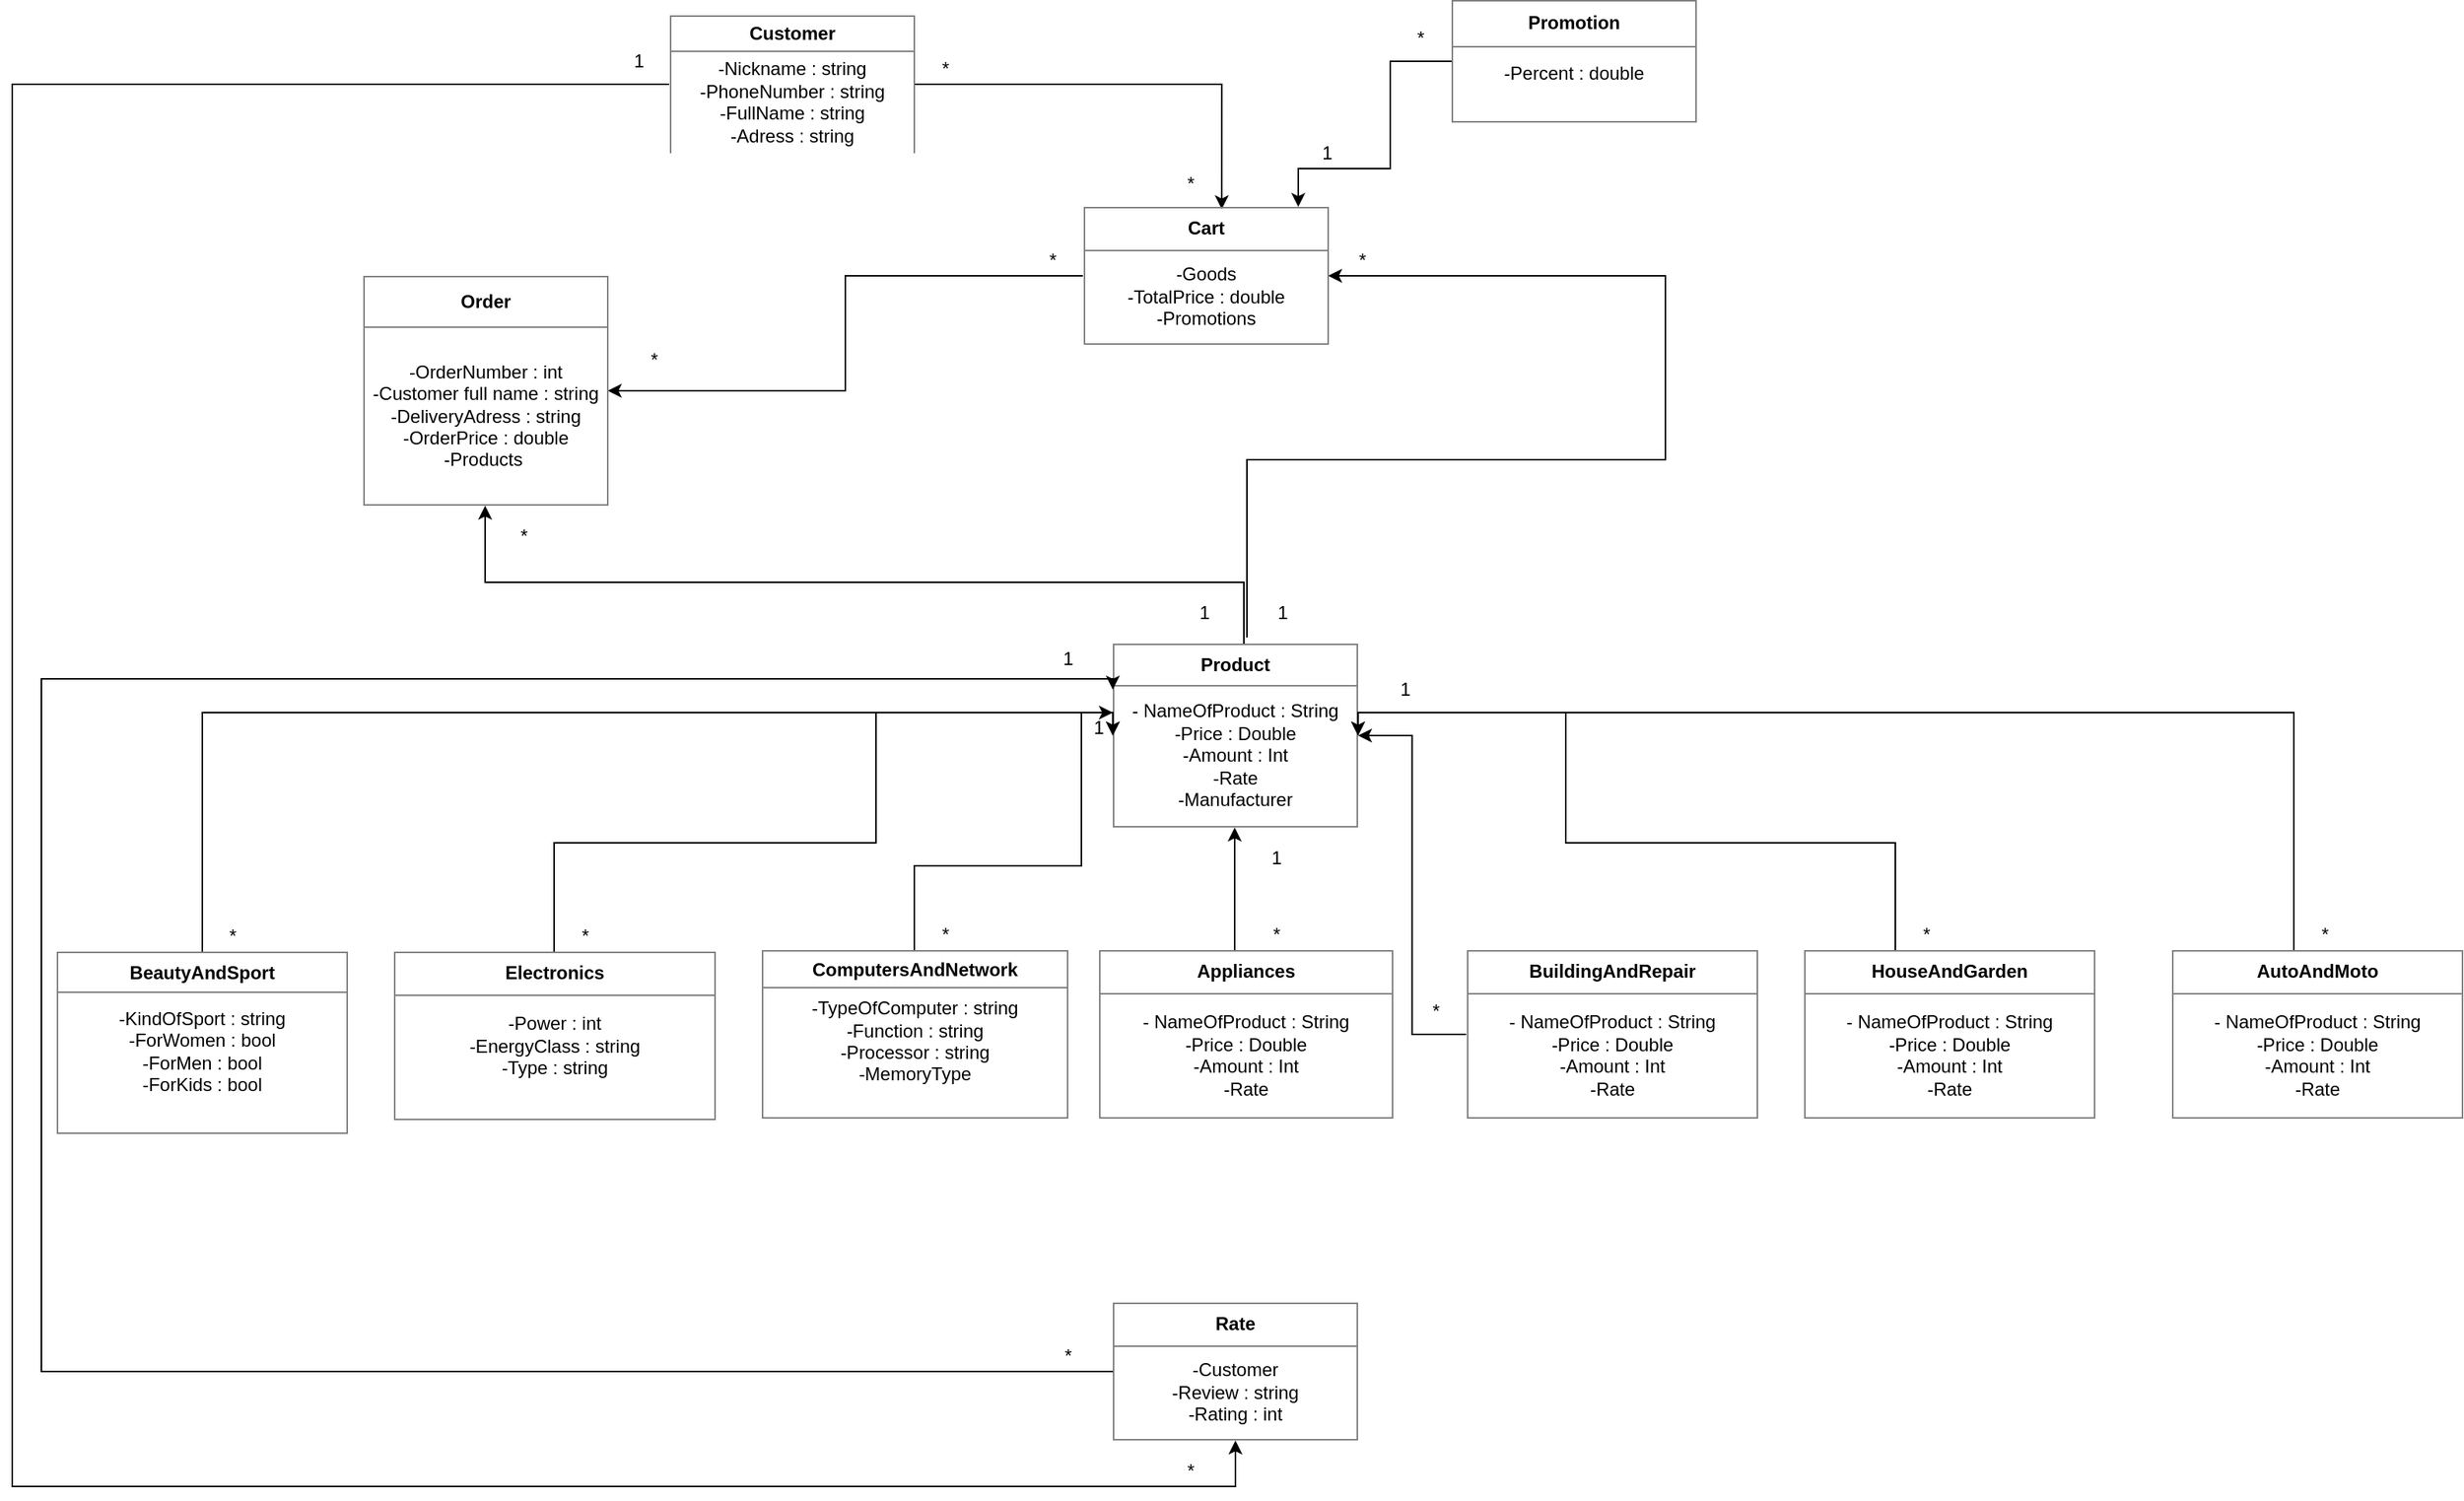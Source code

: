 <mxfile version="10.6.5" type="github"><diagram name="Page-1" id="9f46799a-70d6-7492-0946-bef42562c5a5"><mxGraphModel dx="1394" dy="764" grid="1" gridSize="10" guides="1" tooltips="1" connect="1" arrows="1" fold="1" page="1" pageScale="1" pageWidth="1654" pageHeight="1169" background="#ffffff" math="0" shadow="0"><root><mxCell id="0"/><mxCell id="1" parent="0"/><mxCell id="RDBug3CCDUZKfXKjag2R-1" value="&lt;table border=&quot;1&quot; width=&quot;100%&quot; cellpadding=&quot;4&quot; style=&quot;width: 100% ; height: 100% ; border-collapse: collapse&quot;&gt;&lt;tbody&gt;&lt;tr&gt;&lt;th align=&quot;center&quot;&gt;Product&lt;/th&gt;&lt;/tr&gt;&lt;tr&gt;&lt;td align=&quot;center&quot;&gt;- NameOfProduct : String&lt;br&gt;-Price : Double&lt;br&gt;-Amount : Int&lt;br&gt;-Rate&lt;br&gt;-Manufacturer&lt;/td&gt;&lt;/tr&gt;&lt;/tbody&gt;&lt;/table&gt;" style="text;html=1;strokeColor=none;fillColor=none;overflow=fill;" parent="1" vertex="1"><mxGeometry x="749" y="600" width="160" height="120" as="geometry"/></mxCell><mxCell id="RDBug3CCDUZKfXKjag2R-11" style="edgeStyle=orthogonalEdgeStyle;rounded=0;orthogonalLoop=1;jettySize=auto;html=1;entryX=0;entryY=0.5;entryDx=0;entryDy=0;" parent="1" source="RDBug3CCDUZKfXKjag2R-5" target="RDBug3CCDUZKfXKjag2R-1" edge="1"><mxGeometry relative="1" as="geometry"><Array as="points"><mxPoint x="384.5" y="730"/><mxPoint x="594.5" y="730"/><mxPoint x="594.5" y="645"/></Array></mxGeometry></mxCell><mxCell id="RDBug3CCDUZKfXKjag2R-5" value="&lt;table border=&quot;1&quot; width=&quot;100%&quot; cellpadding=&quot;4&quot; style=&quot;width: 100% ; height: 100% ; border-collapse: collapse&quot;&gt;&lt;tbody&gt;&lt;tr&gt;&lt;th align=&quot;center&quot;&gt;Electronics&lt;/th&gt;&lt;/tr&gt;&lt;tr&gt;&lt;td align=&quot;center&quot;&gt;-Power : int&lt;br&gt;-EnergyClass : string&lt;br&gt;-Type : string&lt;br&gt;&lt;br&gt;&lt;/td&gt;&lt;/tr&gt;&lt;/tbody&gt;&lt;/table&gt;" style="text;html=1;strokeColor=none;fillColor=none;overflow=fill;" parent="1" vertex="1"><mxGeometry x="279.5" y="801" width="210" height="110" as="geometry"/></mxCell><mxCell id="RDBug3CCDUZKfXKjag2R-9" style="edgeStyle=orthogonalEdgeStyle;rounded=0;orthogonalLoop=1;jettySize=auto;html=1;" parent="1" source="RDBug3CCDUZKfXKjag2R-6" edge="1"><mxGeometry relative="1" as="geometry"><Array as="points"><mxPoint x="828.5" y="720"/><mxPoint x="828.5" y="720"/></Array><mxPoint x="829" y="720" as="targetPoint"/></mxGeometry></mxCell><mxCell id="RDBug3CCDUZKfXKjag2R-6" value="&lt;table border=&quot;1&quot; width=&quot;100%&quot; cellpadding=&quot;4&quot; style=&quot;width: 100% ; height: 100% ; border-collapse: collapse&quot;&gt;&lt;tbody&gt;&lt;tr&gt;&lt;th align=&quot;center&quot;&gt;Appliances&lt;/th&gt;&lt;/tr&gt;&lt;tr&gt;&lt;td align=&quot;center&quot;&gt;- NameOfProduct : String&lt;br&gt;-Price : Double&lt;br&gt;-Amount : Int&lt;br&gt;-Rate&lt;br&gt;&lt;/td&gt;&lt;/tr&gt;&lt;/tbody&gt;&lt;/table&gt;" style="text;html=1;strokeColor=none;fillColor=none;overflow=fill;" parent="1" vertex="1"><mxGeometry x="739.5" y="800" width="192" height="110" as="geometry"/></mxCell><mxCell id="RDBug3CCDUZKfXKjag2R-10" style="edgeStyle=orthogonalEdgeStyle;rounded=0;orthogonalLoop=1;jettySize=auto;html=1;entryX=0;entryY=0.5;entryDx=0;entryDy=0;" parent="1" source="RDBug3CCDUZKfXKjag2R-7" target="RDBug3CCDUZKfXKjag2R-1" edge="1"><mxGeometry relative="1" as="geometry"><Array as="points"><mxPoint x="619.5" y="745"/><mxPoint x="728.5" y="745"/><mxPoint x="728.5" y="645"/></Array></mxGeometry></mxCell><mxCell id="RDBug3CCDUZKfXKjag2R-7" value="&lt;table border=&quot;1&quot; width=&quot;100%&quot; cellpadding=&quot;4&quot; style=&quot;width: 100% ; height: 100% ; border-collapse: collapse&quot;&gt;&lt;tbody&gt;&lt;tr&gt;&lt;th align=&quot;center&quot;&gt;ComputersAndNetwork&lt;/th&gt;&lt;/tr&gt;&lt;tr&gt;&lt;td align=&quot;center&quot;&gt;-TypeOfComputer : string&lt;br&gt;-Function : string&lt;br&gt;-Processor : string&lt;br&gt;-MemoryType&lt;br&gt;&lt;br&gt;&lt;/td&gt;&lt;/tr&gt;&lt;/tbody&gt;&lt;/table&gt;" style="text;html=1;strokeColor=none;fillColor=none;overflow=fill;" parent="1" vertex="1"><mxGeometry x="519.5" y="800" width="200" height="110" as="geometry"/></mxCell><mxCell id="RDBug3CCDUZKfXKjag2R-15" style="edgeStyle=orthogonalEdgeStyle;rounded=0;orthogonalLoop=1;jettySize=auto;html=1;entryX=1;entryY=0.5;entryDx=0;entryDy=0;" parent="1" source="RDBug3CCDUZKfXKjag2R-14" target="RDBug3CCDUZKfXKjag2R-1" edge="1"><mxGeometry relative="1" as="geometry"/></mxCell><mxCell id="RDBug3CCDUZKfXKjag2R-14" value="&lt;table border=&quot;1&quot; width=&quot;100%&quot; cellpadding=&quot;4&quot; style=&quot;width: 100% ; height: 100% ; border-collapse: collapse&quot;&gt;&lt;tbody&gt;&lt;tr&gt;&lt;th align=&quot;center&quot;&gt;BuildingAndRepair&lt;/th&gt;&lt;/tr&gt;&lt;tr&gt;&lt;td align=&quot;center&quot;&gt;- NameOfProduct : String&lt;br&gt;-Price : Double&lt;br&gt;-Amount : Int&lt;br&gt;-Rate&lt;br&gt;&lt;/td&gt;&lt;/tr&gt;&lt;/tbody&gt;&lt;/table&gt;" style="text;html=1;strokeColor=none;fillColor=none;overflow=fill;" parent="1" vertex="1"><mxGeometry x="979.5" y="800" width="190" height="110" as="geometry"/></mxCell><mxCell id="RDBug3CCDUZKfXKjag2R-17" style="edgeStyle=orthogonalEdgeStyle;rounded=0;orthogonalLoop=1;jettySize=auto;html=1;entryX=1;entryY=0.5;entryDx=0;entryDy=0;" parent="1" source="RDBug3CCDUZKfXKjag2R-16" target="RDBug3CCDUZKfXKjag2R-1" edge="1"><mxGeometry relative="1" as="geometry"><Array as="points"><mxPoint x="1259.5" y="730"/><mxPoint x="1044.5" y="730"/><mxPoint x="1044.5" y="645"/></Array></mxGeometry></mxCell><mxCell id="RDBug3CCDUZKfXKjag2R-16" value="&lt;table border=&quot;1&quot; width=&quot;100%&quot; cellpadding=&quot;4&quot; style=&quot;width: 100% ; height: 100% ; border-collapse: collapse&quot;&gt;&lt;tbody&gt;&lt;tr&gt;&lt;th align=&quot;center&quot;&gt;HouseAndGarden&lt;/th&gt;&lt;/tr&gt;&lt;tr&gt;&lt;td align=&quot;center&quot;&gt;- NameOfProduct : String&lt;br&gt;-Price : Double&lt;br&gt;-Amount : Int&lt;br&gt;-Rate&lt;br&gt;&lt;/td&gt;&lt;/tr&gt;&lt;/tbody&gt;&lt;/table&gt;" style="text;html=1;strokeColor=none;fillColor=none;overflow=fill;" parent="1" vertex="1"><mxGeometry x="1199.5" y="800" width="190" height="110" as="geometry"/></mxCell><mxCell id="RDBug3CCDUZKfXKjag2R-21" style="edgeStyle=orthogonalEdgeStyle;rounded=0;orthogonalLoop=1;jettySize=auto;html=1;entryX=1;entryY=0.5;entryDx=0;entryDy=0;" parent="1" source="RDBug3CCDUZKfXKjag2R-18" target="RDBug3CCDUZKfXKjag2R-1" edge="1"><mxGeometry relative="1" as="geometry"><Array as="points"><mxPoint x="1519.5" y="645"/></Array></mxGeometry></mxCell><mxCell id="RDBug3CCDUZKfXKjag2R-18" value="&lt;table border=&quot;1&quot; width=&quot;100%&quot; cellpadding=&quot;4&quot; style=&quot;width: 100% ; height: 100% ; border-collapse: collapse&quot;&gt;&lt;tbody&gt;&lt;tr&gt;&lt;th align=&quot;center&quot;&gt;AutoAndMoto&lt;/th&gt;&lt;/tr&gt;&lt;tr&gt;&lt;td align=&quot;center&quot;&gt;- NameOfProduct : String&lt;br&gt;-Price : Double&lt;br&gt;-Amount : Int&lt;br&gt;-Rate&lt;br&gt;&lt;/td&gt;&lt;/tr&gt;&lt;/tbody&gt;&lt;/table&gt;" style="text;html=1;strokeColor=none;fillColor=none;overflow=fill;" parent="1" vertex="1"><mxGeometry x="1439.5" y="800" width="190" height="110" as="geometry"/></mxCell><mxCell id="RDBug3CCDUZKfXKjag2R-20" style="edgeStyle=orthogonalEdgeStyle;rounded=0;orthogonalLoop=1;jettySize=auto;html=1;" parent="1" source="RDBug3CCDUZKfXKjag2R-19" target="RDBug3CCDUZKfXKjag2R-1" edge="1"><mxGeometry relative="1" as="geometry"><mxPoint x="739.5" y="640" as="targetPoint"/><Array as="points"><mxPoint x="154.5" y="645"/></Array></mxGeometry></mxCell><mxCell id="RDBug3CCDUZKfXKjag2R-19" value="&lt;table border=&quot;1&quot; width=&quot;100%&quot; cellpadding=&quot;4&quot; style=&quot;width: 100% ; height: 100% ; border-collapse: collapse&quot;&gt;&lt;tbody&gt;&lt;tr&gt;&lt;th align=&quot;center&quot;&gt;BeautyAndSport&lt;/th&gt;&lt;/tr&gt;&lt;tr&gt;&lt;td align=&quot;center&quot;&gt;-KindOfSport : string&lt;br&gt;-ForWomen : bool&lt;br&gt;-ForMen : bool&lt;br&gt;-ForKids : bool&lt;br&gt;&lt;br&gt;&lt;/td&gt;&lt;/tr&gt;&lt;/tbody&gt;&lt;/table&gt;" style="text;html=1;strokeColor=none;fillColor=none;overflow=fill;" parent="1" vertex="1"><mxGeometry x="60" y="801" width="190" height="119" as="geometry"/></mxCell><mxCell id="RDBug3CCDUZKfXKjag2R-29" style="edgeStyle=orthogonalEdgeStyle;rounded=0;orthogonalLoop=1;jettySize=auto;html=1;entryX=0.566;entryY=0.017;entryDx=0;entryDy=0;entryPerimeter=0;startArrow=none;startFill=0;" parent="1" source="RDBug3CCDUZKfXKjag2R-25" target="RDBug3CCDUZKfXKjag2R-26" edge="1"><mxGeometry relative="1" as="geometry"/></mxCell><mxCell id="_agTuKgtCUTH7FIEhTrw-62" style="edgeStyle=orthogonalEdgeStyle;rounded=0;orthogonalLoop=1;jettySize=auto;html=1;startArrow=none;startFill=0;endArrow=classic;endFill=1;entryX=0.5;entryY=1;entryDx=0;entryDy=0;" parent="1" source="RDBug3CCDUZKfXKjag2R-25" target="_agTuKgtCUTH7FIEhTrw-41" edge="1"><mxGeometry relative="1" as="geometry"><mxPoint x="30" y="530" as="targetPoint"/><Array as="points"><mxPoint x="31" y="235"/><mxPoint x="31" y="1150"/><mxPoint x="829" y="1150"/></Array></mxGeometry></mxCell><mxCell id="RDBug3CCDUZKfXKjag2R-25" value="&lt;table border=&quot;1&quot; width=&quot;100%&quot; cellpadding=&quot;4&quot; style=&quot;width: 100% ; height: 100% ; border-collapse: collapse&quot;&gt;&lt;tbody&gt;&lt;tr&gt;&lt;th align=&quot;center&quot;&gt;Customer&lt;/th&gt;&lt;/tr&gt;&lt;tr&gt;&lt;td align=&quot;center&quot;&gt;-Nickname : string&lt;br&gt;-PhoneNumber : string&lt;br&gt;-FullName : string&lt;br&gt;-Adress : string&lt;/td&gt;&lt;/tr&gt;&lt;/tbody&gt;&lt;/table&gt;" style="text;html=1;strokeColor=none;fillColor=none;overflow=fill;" parent="1" vertex="1"><mxGeometry x="459.5" y="190" width="160" height="90" as="geometry"/></mxCell><mxCell id="RDBug3CCDUZKfXKjag2R-31" style="edgeStyle=orthogonalEdgeStyle;rounded=0;orthogonalLoop=1;jettySize=auto;html=1;startArrow=classic;startFill=1;endArrow=none;endFill=0;" parent="1" source="RDBug3CCDUZKfXKjag2R-26" edge="1"><mxGeometry relative="1" as="geometry"><Array as="points"><mxPoint x="1109.5" y="360"/><mxPoint x="1109.5" y="480"/><mxPoint x="836.5" y="480"/></Array><mxPoint x="836.5" y="596" as="targetPoint"/></mxGeometry></mxCell><mxCell id="_agTuKgtCUTH7FIEhTrw-6" style="edgeStyle=orthogonalEdgeStyle;rounded=0;orthogonalLoop=1;jettySize=auto;html=1;" parent="1" source="RDBug3CCDUZKfXKjag2R-26" target="RDBug3CCDUZKfXKjag2R-27" edge="1"><mxGeometry relative="1" as="geometry"/></mxCell><mxCell id="_agTuKgtCUTH7FIEhTrw-29" style="edgeStyle=orthogonalEdgeStyle;rounded=0;orthogonalLoop=1;jettySize=auto;html=1;entryX=0;entryY=0.5;entryDx=0;entryDy=0;startArrow=classic;startFill=1;endArrow=none;endFill=0;" parent="1" source="RDBug3CCDUZKfXKjag2R-26" target="_agTuKgtCUTH7FIEhTrw-27" edge="1"><mxGeometry relative="1" as="geometry"><Array as="points"><mxPoint x="870" y="290"/><mxPoint x="930" y="290"/><mxPoint x="930" y="220"/></Array></mxGeometry></mxCell><mxCell id="RDBug3CCDUZKfXKjag2R-26" value="&lt;table border=&quot;1&quot; width=&quot;100%&quot; cellpadding=&quot;4&quot; style=&quot;width: 100% ; height: 100% ; border-collapse: collapse&quot;&gt;&lt;tbody&gt;&lt;tr&gt;&lt;th align=&quot;center&quot;&gt;Cart&lt;/th&gt;&lt;/tr&gt;&lt;tr&gt;&lt;td align=&quot;center&quot;&gt;-Goods&lt;br&gt;-TotalPrice : double&lt;br&gt;-Promotions&lt;/td&gt;&lt;/tr&gt;&lt;/tbody&gt;&lt;/table&gt;" style="text;html=1;strokeColor=none;fillColor=none;overflow=fill;" parent="1" vertex="1"><mxGeometry x="729.5" y="315" width="160" height="90" as="geometry"/></mxCell><mxCell id="RDBug3CCDUZKfXKjag2R-32" style="edgeStyle=orthogonalEdgeStyle;rounded=0;orthogonalLoop=1;jettySize=auto;html=1;startArrow=classic;startFill=1;endArrow=none;endFill=0;" parent="1" source="RDBug3CCDUZKfXKjag2R-27" edge="1"><mxGeometry relative="1" as="geometry"><Array as="points"><mxPoint x="339.5" y="560"/><mxPoint x="834.5" y="560"/></Array><mxPoint x="834.5" y="600" as="targetPoint"/></mxGeometry></mxCell><mxCell id="RDBug3CCDUZKfXKjag2R-27" value="&lt;table border=&quot;1&quot; width=&quot;100%&quot; cellpadding=&quot;4&quot; style=&quot;width: 100% ; height: 100% ; border-collapse: collapse&quot;&gt;&lt;tbody&gt;&lt;tr&gt;&lt;th align=&quot;center&quot;&gt;Order&lt;/th&gt;&lt;/tr&gt;&lt;tr&gt;&lt;td align=&quot;center&quot;&gt;-OrderNumber : int&lt;br&gt;-Customer full name : string&lt;br&gt;-DeliveryAdress : string&lt;br&gt;-OrderPrice : double&lt;br&gt;-Products&amp;nbsp;&lt;/td&gt;&lt;/tr&gt;&lt;/tbody&gt;&lt;/table&gt;" style="text;html=1;strokeColor=none;fillColor=none;overflow=fill;" parent="1" vertex="1"><mxGeometry x="259.5" y="360" width="160" height="150" as="geometry"/></mxCell><mxCell id="_agTuKgtCUTH7FIEhTrw-8" value="*" style="text;html=1;strokeColor=none;fillColor=none;align=center;verticalAlign=middle;whiteSpace=wrap;rounded=0;" parent="1" vertex="1"><mxGeometry x="619.5" y="215" width="40" height="20" as="geometry"/></mxCell><mxCell id="_agTuKgtCUTH7FIEhTrw-9" value="*" style="text;html=1;strokeColor=none;fillColor=none;align=center;verticalAlign=middle;whiteSpace=wrap;rounded=0;" parent="1" vertex="1"><mxGeometry x="779.5" y="290" width="40" height="20" as="geometry"/></mxCell><mxCell id="_agTuKgtCUTH7FIEhTrw-10" value="*" style="text;html=1;strokeColor=none;fillColor=none;align=center;verticalAlign=middle;whiteSpace=wrap;rounded=0;" parent="1" vertex="1"><mxGeometry x="689.5" y="340" width="40" height="20" as="geometry"/></mxCell><mxCell id="_agTuKgtCUTH7FIEhTrw-11" value="*" style="text;html=1;strokeColor=none;fillColor=none;align=center;verticalAlign=middle;whiteSpace=wrap;rounded=0;" parent="1" vertex="1"><mxGeometry x="429.5" y="405" width="40" height="20" as="geometry"/></mxCell><mxCell id="_agTuKgtCUTH7FIEhTrw-13" value="*" style="text;html=1;strokeColor=none;fillColor=none;align=center;verticalAlign=middle;whiteSpace=wrap;rounded=0;" parent="1" vertex="1"><mxGeometry x="892" y="340" width="40" height="20" as="geometry"/></mxCell><mxCell id="_agTuKgtCUTH7FIEhTrw-14" value="1" style="text;html=1;strokeColor=none;fillColor=none;align=center;verticalAlign=middle;whiteSpace=wrap;rounded=0;" parent="1" vertex="1"><mxGeometry x="839.5" y="570" width="40" height="20" as="geometry"/></mxCell><mxCell id="_agTuKgtCUTH7FIEhTrw-15" value="1" style="text;html=1;strokeColor=none;fillColor=none;align=center;verticalAlign=middle;whiteSpace=wrap;rounded=0;" parent="1" vertex="1"><mxGeometry x="789" y="570" width="40" height="20" as="geometry"/></mxCell><mxCell id="_agTuKgtCUTH7FIEhTrw-16" value="*" style="text;html=1;strokeColor=none;fillColor=none;align=center;verticalAlign=middle;whiteSpace=wrap;rounded=0;" parent="1" vertex="1"><mxGeometry x="344.5" y="520" width="40" height="20" as="geometry"/></mxCell><mxCell id="_agTuKgtCUTH7FIEhTrw-17" value="1" style="text;html=1;strokeColor=none;fillColor=none;align=center;verticalAlign=middle;whiteSpace=wrap;rounded=0;" parent="1" vertex="1"><mxGeometry x="720" y="645" width="40" height="20" as="geometry"/></mxCell><mxCell id="_agTuKgtCUTH7FIEhTrw-18" value="1" style="text;html=1;strokeColor=none;fillColor=none;align=center;verticalAlign=middle;whiteSpace=wrap;rounded=0;" parent="1" vertex="1"><mxGeometry x="835.5" y="730" width="40" height="20" as="geometry"/></mxCell><mxCell id="_agTuKgtCUTH7FIEhTrw-19" value="1" style="text;html=1;strokeColor=none;fillColor=none;align=center;verticalAlign=middle;whiteSpace=wrap;rounded=0;" parent="1" vertex="1"><mxGeometry x="919.5" y="620" width="40" height="20" as="geometry"/></mxCell><mxCell id="_agTuKgtCUTH7FIEhTrw-20" value="*" style="text;html=1;strokeColor=none;fillColor=none;align=center;verticalAlign=middle;whiteSpace=wrap;rounded=0;" parent="1" vertex="1"><mxGeometry x="154.5" y="781" width="40" height="20" as="geometry"/></mxCell><mxCell id="_agTuKgtCUTH7FIEhTrw-21" value="*" style="text;html=1;strokeColor=none;fillColor=none;align=center;verticalAlign=middle;whiteSpace=wrap;rounded=0;" parent="1" vertex="1"><mxGeometry x="384.5" y="781" width="40" height="20" as="geometry"/></mxCell><mxCell id="_agTuKgtCUTH7FIEhTrw-22" value="*" style="text;html=1;strokeColor=none;fillColor=none;align=center;verticalAlign=middle;whiteSpace=wrap;rounded=0;" parent="1" vertex="1"><mxGeometry x="619.5" y="780" width="40" height="20" as="geometry"/></mxCell><mxCell id="_agTuKgtCUTH7FIEhTrw-23" value="*" style="text;html=1;strokeColor=none;fillColor=none;align=center;verticalAlign=middle;whiteSpace=wrap;rounded=0;" parent="1" vertex="1"><mxGeometry x="835.5" y="780" width="40" height="20" as="geometry"/></mxCell><mxCell id="_agTuKgtCUTH7FIEhTrw-24" value="*" style="text;html=1;strokeColor=none;fillColor=none;align=center;verticalAlign=middle;whiteSpace=wrap;rounded=0;" parent="1" vertex="1"><mxGeometry x="939.5" y="830" width="40" height="20" as="geometry"/></mxCell><mxCell id="_agTuKgtCUTH7FIEhTrw-25" value="*" style="text;html=1;strokeColor=none;fillColor=none;align=center;verticalAlign=middle;whiteSpace=wrap;rounded=0;" parent="1" vertex="1"><mxGeometry x="1260" y="780" width="40" height="20" as="geometry"/></mxCell><mxCell id="_agTuKgtCUTH7FIEhTrw-26" value="*" style="text;html=1;strokeColor=none;fillColor=none;align=center;verticalAlign=middle;whiteSpace=wrap;rounded=0;" parent="1" vertex="1"><mxGeometry x="1520" y="780" width="40" height="20" as="geometry"/></mxCell><mxCell id="_agTuKgtCUTH7FIEhTrw-27" value="&lt;table border=&quot;1&quot; width=&quot;100%&quot; cellpadding=&quot;4&quot; style=&quot;width: 100% ; height: 100% ; border-collapse: collapse&quot;&gt;&lt;tbody&gt;&lt;tr&gt;&lt;th align=&quot;center&quot;&gt;Promotion&lt;/th&gt;&lt;/tr&gt;&lt;tr&gt;&lt;td align=&quot;center&quot;&gt;-Percent : double&lt;br&gt;&lt;br&gt;&lt;/td&gt;&lt;/tr&gt;&lt;/tbody&gt;&lt;/table&gt;" style="text;html=1;strokeColor=none;fillColor=none;overflow=fill;" parent="1" vertex="1"><mxGeometry x="970" y="180" width="160" height="80" as="geometry"/></mxCell><mxCell id="_agTuKgtCUTH7FIEhTrw-30" value="*" style="text;html=1;strokeColor=none;fillColor=none;align=center;verticalAlign=middle;whiteSpace=wrap;rounded=0;" parent="1" vertex="1"><mxGeometry x="930" y="195" width="40" height="20" as="geometry"/></mxCell><mxCell id="_agTuKgtCUTH7FIEhTrw-31" value="1" style="text;html=1;strokeColor=none;fillColor=none;align=center;verticalAlign=middle;whiteSpace=wrap;rounded=0;" parent="1" vertex="1"><mxGeometry x="869" y="270" width="40" height="20" as="geometry"/></mxCell><mxCell id="_agTuKgtCUTH7FIEhTrw-38" value="1" style="text;html=1;strokeColor=none;fillColor=none;align=center;verticalAlign=middle;whiteSpace=wrap;rounded=0;" parent="1" vertex="1"><mxGeometry x="420" y="210" width="40" height="20" as="geometry"/></mxCell><mxCell id="_agTuKgtCUTH7FIEhTrw-43" style="edgeStyle=orthogonalEdgeStyle;rounded=0;orthogonalLoop=1;jettySize=auto;html=1;startArrow=none;startFill=0;endArrow=classic;endFill=1;entryX=0;entryY=0.25;entryDx=0;entryDy=0;" parent="1" source="_agTuKgtCUTH7FIEhTrw-41" target="RDBug3CCDUZKfXKjag2R-1" edge="1"><mxGeometry relative="1" as="geometry"><mxPoint x="680" y="710" as="targetPoint"/><Array as="points"><mxPoint x="50" y="1075"/><mxPoint x="50" y="623"/></Array></mxGeometry></mxCell><mxCell id="_agTuKgtCUTH7FIEhTrw-41" value="&lt;table border=&quot;1&quot; width=&quot;100%&quot; cellpadding=&quot;4&quot; style=&quot;width: 100% ; height: 100% ; border-collapse: collapse&quot;&gt;&lt;tbody&gt;&lt;tr&gt;&lt;th align=&quot;center&quot;&gt;Rate&lt;/th&gt;&lt;/tr&gt;&lt;tr&gt;&lt;td align=&quot;center&quot;&gt;-Customer&lt;br&gt;-Review : string&lt;br&gt;-Rating : int&lt;/td&gt;&lt;/tr&gt;&lt;/tbody&gt;&lt;/table&gt;" style="text;html=1;strokeColor=none;fillColor=none;overflow=fill;" parent="1" vertex="1"><mxGeometry x="749" y="1030" width="160" height="90" as="geometry"/></mxCell><mxCell id="_agTuKgtCUTH7FIEhTrw-52" value="*" style="text;html=1;strokeColor=none;fillColor=none;align=center;verticalAlign=middle;whiteSpace=wrap;rounded=0;" parent="1" vertex="1"><mxGeometry x="700" y="1055" width="40" height="20" as="geometry"/></mxCell><mxCell id="_agTuKgtCUTH7FIEhTrw-63" value="*" style="text;html=1;strokeColor=none;fillColor=none;align=center;verticalAlign=middle;whiteSpace=wrap;rounded=0;" parent="1" vertex="1"><mxGeometry x="779.5" y="1130" width="40" height="20" as="geometry"/></mxCell><mxCell id="7q3S8S42WtvBGQdbS4Zt-1" value="1" style="text;html=1;strokeColor=none;fillColor=none;align=center;verticalAlign=middle;whiteSpace=wrap;rounded=0;" vertex="1" parent="1"><mxGeometry x="699.5" y="600" width="40" height="20" as="geometry"/></mxCell></root></mxGraphModel></diagram></mxfile>